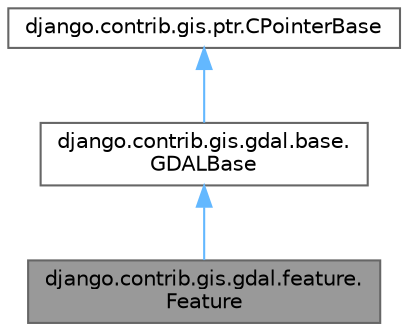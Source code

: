 digraph "django.contrib.gis.gdal.feature.Feature"
{
 // LATEX_PDF_SIZE
  bgcolor="transparent";
  edge [fontname=Helvetica,fontsize=10,labelfontname=Helvetica,labelfontsize=10];
  node [fontname=Helvetica,fontsize=10,shape=box,height=0.2,width=0.4];
  Node1 [id="Node000001",label="django.contrib.gis.gdal.feature.\lFeature",height=0.2,width=0.4,color="gray40", fillcolor="grey60", style="filled", fontcolor="black",tooltip=" "];
  Node2 -> Node1 [id="edge3_Node000001_Node000002",dir="back",color="steelblue1",style="solid",tooltip=" "];
  Node2 [id="Node000002",label="django.contrib.gis.gdal.base.\lGDALBase",height=0.2,width=0.4,color="gray40", fillcolor="white", style="filled",URL="$classdjango_1_1contrib_1_1gis_1_1gdal_1_1base_1_1GDALBase.html",tooltip=" "];
  Node3 -> Node2 [id="edge4_Node000002_Node000003",dir="back",color="steelblue1",style="solid",tooltip=" "];
  Node3 [id="Node000003",label="django.contrib.gis.ptr.CPointerBase",height=0.2,width=0.4,color="gray40", fillcolor="white", style="filled",URL="$classdjango_1_1contrib_1_1gis_1_1ptr_1_1CPointerBase.html",tooltip=" "];
}
